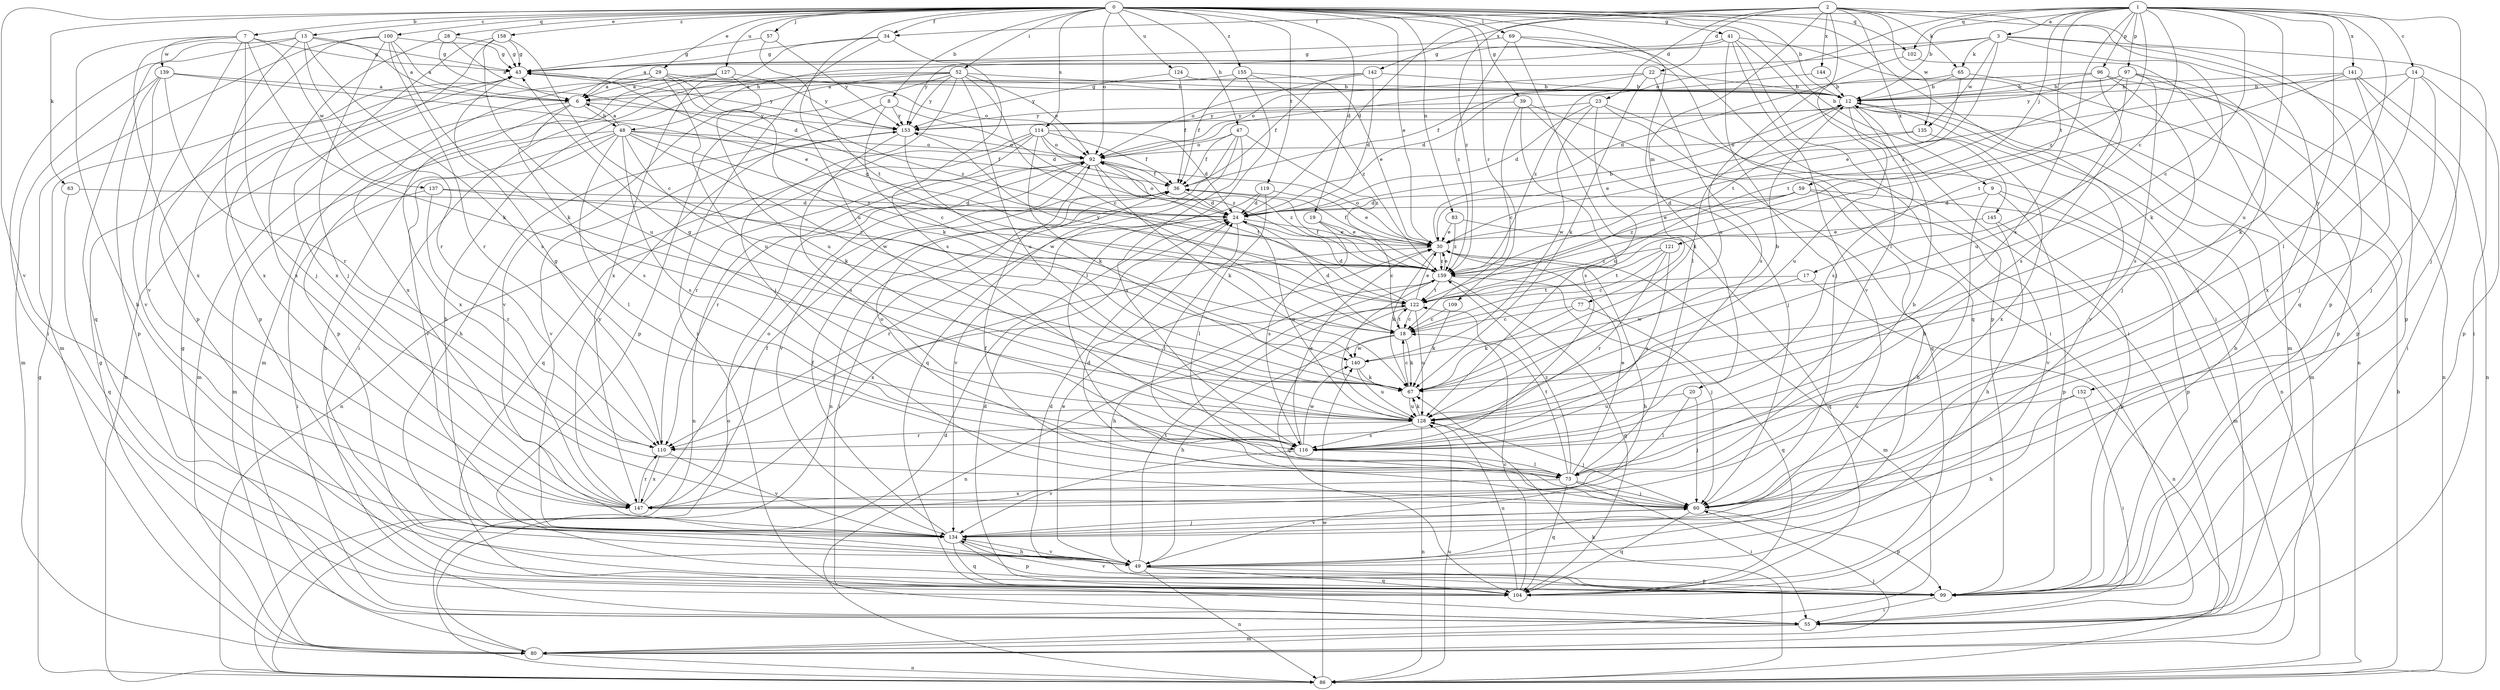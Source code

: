 strict digraph  {
0;
1;
2;
3;
6;
7;
8;
9;
12;
13;
14;
17;
18;
19;
20;
22;
23;
24;
28;
29;
30;
34;
36;
39;
41;
43;
47;
48;
49;
52;
55;
57;
59;
60;
63;
65;
67;
69;
73;
77;
80;
83;
86;
92;
96;
97;
99;
100;
102;
104;
109;
110;
114;
116;
119;
121;
122;
124;
127;
128;
134;
135;
137;
139;
140;
141;
142;
144;
145;
147;
152;
153;
155;
158;
159;
0 -> 7  [label=b];
0 -> 8  [label=b];
0 -> 9  [label=b];
0 -> 12  [label=b];
0 -> 13  [label=c];
0 -> 19  [label=d];
0 -> 20  [label=d];
0 -> 28  [label=e];
0 -> 29  [label=e];
0 -> 30  [label=e];
0 -> 34  [label=f];
0 -> 39  [label=g];
0 -> 41  [label=g];
0 -> 47  [label=h];
0 -> 52  [label=i];
0 -> 55  [label=i];
0 -> 57  [label=j];
0 -> 63  [label=k];
0 -> 69  [label=l];
0 -> 83  [label=n];
0 -> 92  [label=o];
0 -> 100  [label=q];
0 -> 102  [label=q];
0 -> 109  [label=r];
0 -> 114  [label=s];
0 -> 119  [label=t];
0 -> 124  [label=u];
0 -> 127  [label=u];
0 -> 128  [label=u];
0 -> 134  [label=v];
0 -> 155  [label=z];
0 -> 158  [label=z];
1 -> 3  [label=a];
1 -> 12  [label=b];
1 -> 14  [label=c];
1 -> 17  [label=c];
1 -> 18  [label=c];
1 -> 59  [label=j];
1 -> 60  [label=j];
1 -> 73  [label=l];
1 -> 92  [label=o];
1 -> 96  [label=p];
1 -> 97  [label=p];
1 -> 102  [label=q];
1 -> 116  [label=s];
1 -> 121  [label=t];
1 -> 128  [label=u];
1 -> 141  [label=x];
1 -> 142  [label=x];
1 -> 152  [label=y];
1 -> 159  [label=z];
2 -> 22  [label=d];
2 -> 23  [label=d];
2 -> 24  [label=d];
2 -> 34  [label=f];
2 -> 65  [label=k];
2 -> 73  [label=l];
2 -> 77  [label=m];
2 -> 99  [label=p];
2 -> 104  [label=q];
2 -> 135  [label=w];
2 -> 144  [label=x];
2 -> 145  [label=x];
2 -> 159  [label=z];
3 -> 6  [label=a];
3 -> 48  [label=h];
3 -> 55  [label=i];
3 -> 65  [label=k];
3 -> 67  [label=k];
3 -> 99  [label=p];
3 -> 135  [label=w];
3 -> 159  [label=z];
6 -> 48  [label=h];
6 -> 80  [label=m];
6 -> 116  [label=s];
6 -> 147  [label=x];
6 -> 153  [label=y];
7 -> 43  [label=g];
7 -> 49  [label=h];
7 -> 60  [label=j];
7 -> 67  [label=k];
7 -> 134  [label=v];
7 -> 137  [label=w];
7 -> 139  [label=w];
7 -> 147  [label=x];
8 -> 18  [label=c];
8 -> 24  [label=d];
8 -> 49  [label=h];
8 -> 153  [label=y];
9 -> 24  [label=d];
9 -> 49  [label=h];
9 -> 80  [label=m];
9 -> 99  [label=p];
12 -> 43  [label=g];
12 -> 67  [label=k];
12 -> 80  [label=m];
12 -> 116  [label=s];
12 -> 128  [label=u];
12 -> 134  [label=v];
12 -> 153  [label=y];
13 -> 6  [label=a];
13 -> 43  [label=g];
13 -> 55  [label=i];
13 -> 104  [label=q];
13 -> 110  [label=r];
13 -> 116  [label=s];
13 -> 147  [label=x];
14 -> 12  [label=b];
14 -> 60  [label=j];
14 -> 67  [label=k];
14 -> 99  [label=p];
14 -> 147  [label=x];
17 -> 86  [label=n];
17 -> 122  [label=t];
17 -> 140  [label=w];
18 -> 24  [label=d];
18 -> 49  [label=h];
18 -> 67  [label=k];
18 -> 122  [label=t];
18 -> 140  [label=w];
19 -> 18  [label=c];
19 -> 30  [label=e];
19 -> 116  [label=s];
20 -> 60  [label=j];
20 -> 73  [label=l];
20 -> 128  [label=u];
22 -> 12  [label=b];
22 -> 24  [label=d];
22 -> 67  [label=k];
22 -> 92  [label=o];
22 -> 116  [label=s];
23 -> 24  [label=d];
23 -> 49  [label=h];
23 -> 86  [label=n];
23 -> 128  [label=u];
23 -> 140  [label=w];
23 -> 153  [label=y];
24 -> 30  [label=e];
24 -> 73  [label=l];
24 -> 92  [label=o];
24 -> 110  [label=r];
24 -> 128  [label=u];
28 -> 6  [label=a];
28 -> 24  [label=d];
28 -> 43  [label=g];
28 -> 147  [label=x];
29 -> 6  [label=a];
29 -> 67  [label=k];
29 -> 86  [label=n];
29 -> 92  [label=o];
29 -> 128  [label=u];
29 -> 147  [label=x];
29 -> 159  [label=z];
30 -> 12  [label=b];
30 -> 36  [label=f];
30 -> 49  [label=h];
30 -> 67  [label=k];
30 -> 80  [label=m];
30 -> 92  [label=o];
30 -> 147  [label=x];
30 -> 159  [label=z];
34 -> 43  [label=g];
34 -> 55  [label=i];
34 -> 116  [label=s];
34 -> 147  [label=x];
36 -> 24  [label=d];
36 -> 55  [label=i];
39 -> 18  [label=c];
39 -> 60  [label=j];
39 -> 104  [label=q];
39 -> 116  [label=s];
39 -> 153  [label=y];
41 -> 43  [label=g];
41 -> 55  [label=i];
41 -> 60  [label=j];
41 -> 80  [label=m];
41 -> 99  [label=p];
41 -> 134  [label=v];
41 -> 153  [label=y];
43 -> 12  [label=b];
43 -> 153  [label=y];
47 -> 36  [label=f];
47 -> 86  [label=n];
47 -> 92  [label=o];
47 -> 104  [label=q];
47 -> 116  [label=s];
47 -> 159  [label=z];
48 -> 6  [label=a];
48 -> 36  [label=f];
48 -> 49  [label=h];
48 -> 67  [label=k];
48 -> 73  [label=l];
48 -> 80  [label=m];
48 -> 92  [label=o];
48 -> 116  [label=s];
48 -> 134  [label=v];
48 -> 140  [label=w];
48 -> 159  [label=z];
49 -> 30  [label=e];
49 -> 86  [label=n];
49 -> 99  [label=p];
49 -> 104  [label=q];
49 -> 122  [label=t];
49 -> 134  [label=v];
52 -> 12  [label=b];
52 -> 18  [label=c];
52 -> 49  [label=h];
52 -> 55  [label=i];
52 -> 60  [label=j];
52 -> 92  [label=o];
52 -> 99  [label=p];
52 -> 128  [label=u];
52 -> 134  [label=v];
52 -> 153  [label=y];
55 -> 43  [label=g];
55 -> 80  [label=m];
57 -> 43  [label=g];
57 -> 122  [label=t];
57 -> 153  [label=y];
59 -> 24  [label=d];
59 -> 30  [label=e];
59 -> 99  [label=p];
59 -> 134  [label=v];
59 -> 159  [label=z];
60 -> 24  [label=d];
60 -> 36  [label=f];
60 -> 99  [label=p];
60 -> 104  [label=q];
60 -> 134  [label=v];
63 -> 24  [label=d];
63 -> 104  [label=q];
65 -> 12  [label=b];
65 -> 36  [label=f];
65 -> 99  [label=p];
65 -> 122  [label=t];
67 -> 12  [label=b];
67 -> 18  [label=c];
67 -> 43  [label=g];
67 -> 128  [label=u];
69 -> 43  [label=g];
69 -> 55  [label=i];
69 -> 73  [label=l];
69 -> 104  [label=q];
69 -> 159  [label=z];
73 -> 30  [label=e];
73 -> 55  [label=i];
73 -> 60  [label=j];
73 -> 92  [label=o];
73 -> 104  [label=q];
73 -> 122  [label=t];
73 -> 147  [label=x];
73 -> 159  [label=z];
77 -> 18  [label=c];
77 -> 67  [label=k];
77 -> 104  [label=q];
80 -> 24  [label=d];
80 -> 43  [label=g];
80 -> 60  [label=j];
80 -> 86  [label=n];
83 -> 30  [label=e];
83 -> 104  [label=q];
83 -> 159  [label=z];
86 -> 12  [label=b];
86 -> 43  [label=g];
86 -> 67  [label=k];
86 -> 92  [label=o];
86 -> 128  [label=u];
86 -> 140  [label=w];
92 -> 36  [label=f];
92 -> 67  [label=k];
92 -> 86  [label=n];
92 -> 110  [label=r];
92 -> 122  [label=t];
92 -> 134  [label=v];
92 -> 159  [label=z];
96 -> 12  [label=b];
96 -> 24  [label=d];
96 -> 60  [label=j];
96 -> 86  [label=n];
96 -> 116  [label=s];
97 -> 12  [label=b];
97 -> 60  [label=j];
97 -> 99  [label=p];
97 -> 116  [label=s];
97 -> 122  [label=t];
97 -> 128  [label=u];
97 -> 153  [label=y];
99 -> 12  [label=b];
99 -> 24  [label=d];
99 -> 55  [label=i];
99 -> 134  [label=v];
100 -> 6  [label=a];
100 -> 43  [label=g];
100 -> 60  [label=j];
100 -> 67  [label=k];
100 -> 80  [label=m];
100 -> 99  [label=p];
100 -> 110  [label=r];
102 -> 86  [label=n];
102 -> 128  [label=u];
104 -> 18  [label=c];
104 -> 24  [label=d];
104 -> 128  [label=u];
109 -> 18  [label=c];
109 -> 67  [label=k];
110 -> 43  [label=g];
110 -> 134  [label=v];
110 -> 147  [label=x];
114 -> 24  [label=d];
114 -> 36  [label=f];
114 -> 67  [label=k];
114 -> 86  [label=n];
114 -> 92  [label=o];
114 -> 104  [label=q];
114 -> 110  [label=r];
114 -> 159  [label=z];
116 -> 30  [label=e];
116 -> 73  [label=l];
116 -> 134  [label=v];
116 -> 140  [label=w];
119 -> 24  [label=d];
119 -> 30  [label=e];
119 -> 73  [label=l];
119 -> 134  [label=v];
121 -> 18  [label=c];
121 -> 110  [label=r];
121 -> 116  [label=s];
121 -> 122  [label=t];
121 -> 159  [label=z];
122 -> 18  [label=c];
122 -> 24  [label=d];
122 -> 30  [label=e];
122 -> 104  [label=q];
122 -> 110  [label=r];
122 -> 128  [label=u];
122 -> 153  [label=y];
124 -> 12  [label=b];
124 -> 36  [label=f];
124 -> 153  [label=y];
127 -> 6  [label=a];
127 -> 80  [label=m];
127 -> 99  [label=p];
127 -> 128  [label=u];
127 -> 153  [label=y];
128 -> 60  [label=j];
128 -> 67  [label=k];
128 -> 86  [label=n];
128 -> 110  [label=r];
128 -> 116  [label=s];
128 -> 159  [label=z];
134 -> 36  [label=f];
134 -> 49  [label=h];
134 -> 60  [label=j];
134 -> 99  [label=p];
134 -> 104  [label=q];
135 -> 30  [label=e];
135 -> 92  [label=o];
135 -> 147  [label=x];
137 -> 24  [label=d];
137 -> 55  [label=i];
137 -> 110  [label=r];
137 -> 159  [label=z];
139 -> 6  [label=a];
139 -> 30  [label=e];
139 -> 80  [label=m];
139 -> 99  [label=p];
139 -> 110  [label=r];
139 -> 134  [label=v];
140 -> 67  [label=k];
140 -> 128  [label=u];
141 -> 12  [label=b];
141 -> 30  [label=e];
141 -> 55  [label=i];
141 -> 60  [label=j];
141 -> 86  [label=n];
141 -> 122  [label=t];
142 -> 6  [label=a];
142 -> 12  [label=b];
142 -> 24  [label=d];
142 -> 36  [label=f];
142 -> 92  [label=o];
144 -> 12  [label=b];
144 -> 159  [label=z];
145 -> 30  [label=e];
145 -> 49  [label=h];
145 -> 99  [label=p];
147 -> 12  [label=b];
147 -> 36  [label=f];
147 -> 92  [label=o];
147 -> 110  [label=r];
147 -> 153  [label=y];
152 -> 49  [label=h];
152 -> 55  [label=i];
152 -> 128  [label=u];
153 -> 92  [label=o];
153 -> 116  [label=s];
153 -> 134  [label=v];
153 -> 140  [label=w];
155 -> 6  [label=a];
155 -> 30  [label=e];
155 -> 36  [label=f];
155 -> 73  [label=l];
155 -> 159  [label=z];
158 -> 18  [label=c];
158 -> 43  [label=g];
158 -> 99  [label=p];
158 -> 128  [label=u];
158 -> 147  [label=x];
159 -> 30  [label=e];
159 -> 36  [label=f];
159 -> 43  [label=g];
159 -> 49  [label=h];
159 -> 60  [label=j];
159 -> 86  [label=n];
159 -> 104  [label=q];
159 -> 122  [label=t];
}
